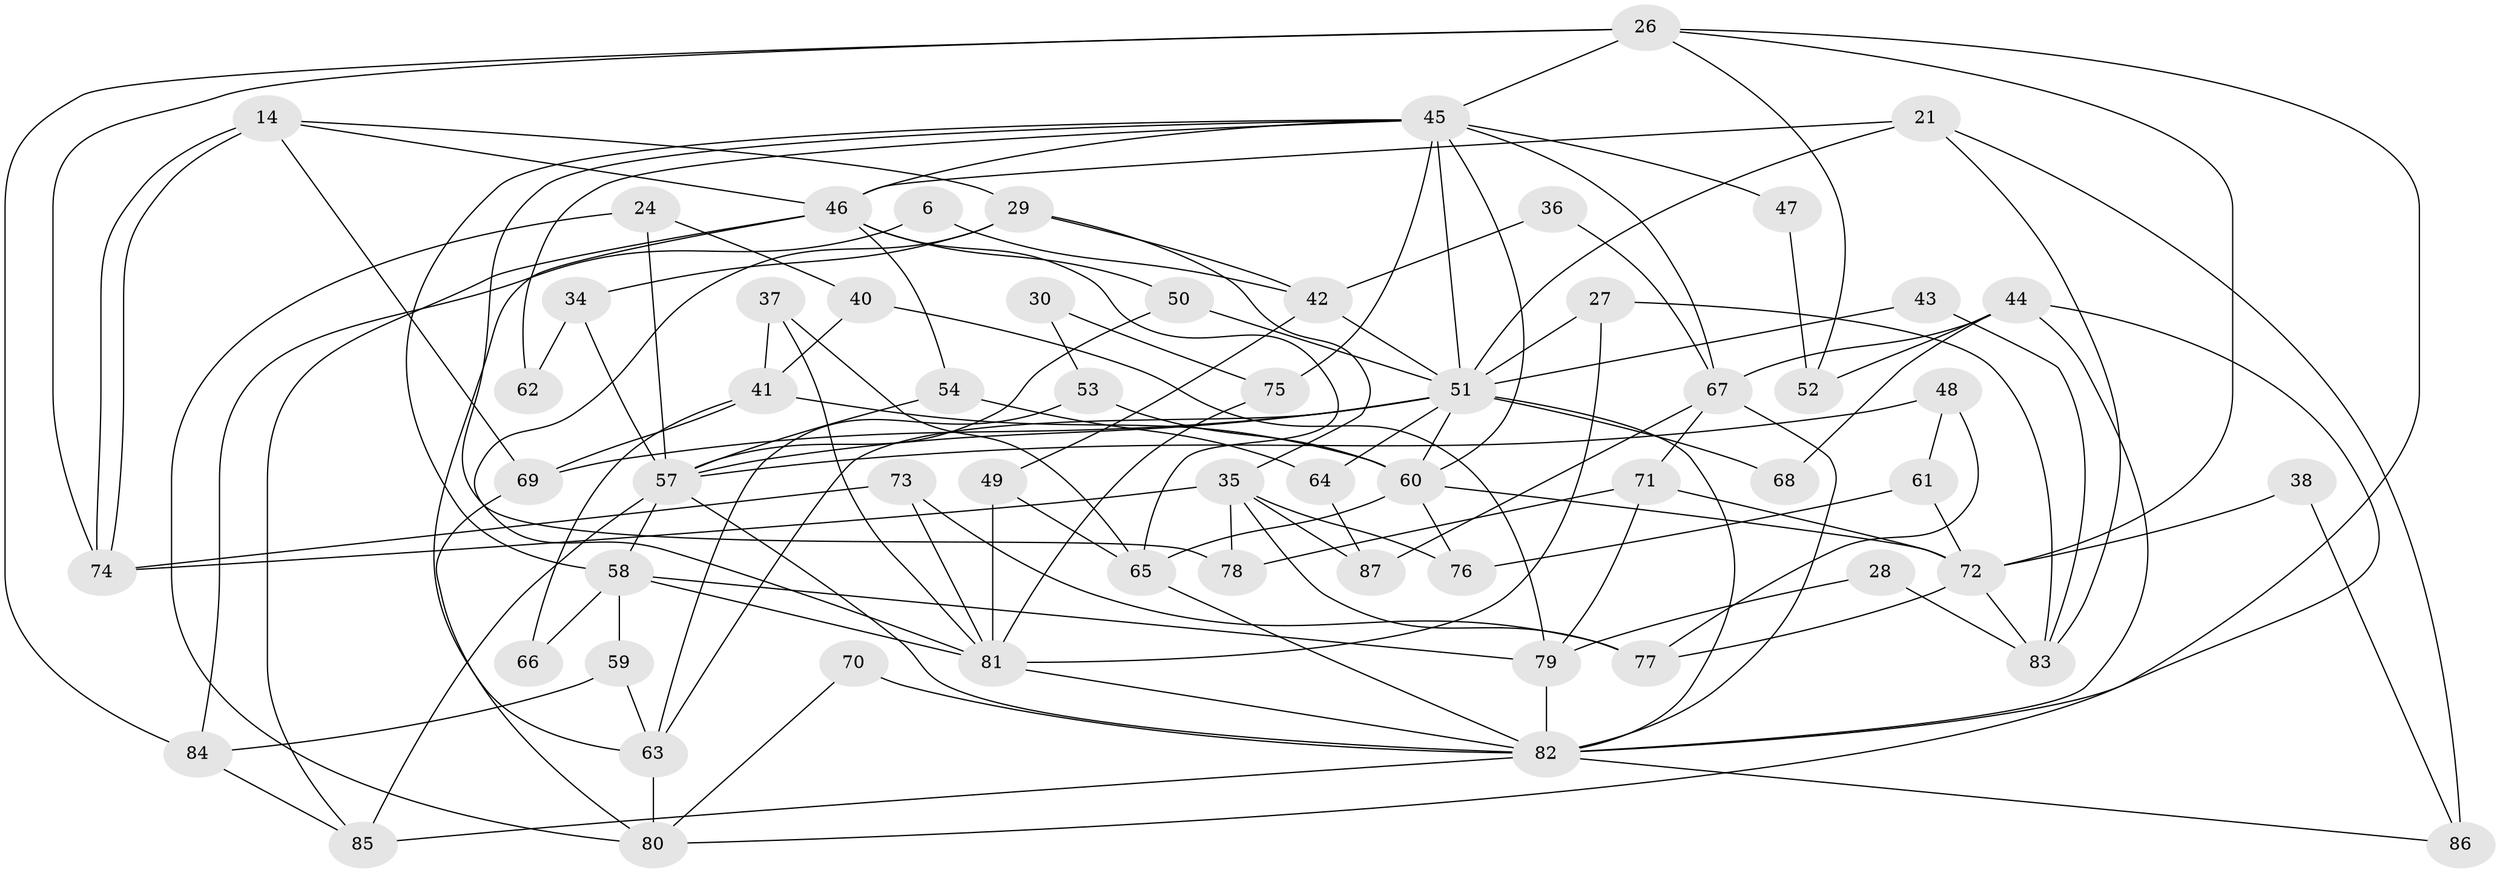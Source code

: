 // original degree distribution, {6: 0.10344827586206896, 9: 0.011494252873563218, 4: 0.20689655172413793, 5: 0.1724137931034483, 2: 0.1724137931034483, 3: 0.27586206896551724, 7: 0.04597701149425287, 8: 0.011494252873563218}
// Generated by graph-tools (version 1.1) at 2025/52/03/04/25 21:52:11]
// undirected, 60 vertices, 129 edges
graph export_dot {
graph [start="1"]
  node [color=gray90,style=filled];
  6;
  14;
  21;
  24;
  26;
  27;
  28;
  29;
  30;
  34;
  35;
  36;
  37;
  38;
  40;
  41;
  42 [super="+10"];
  43;
  44;
  45 [super="+32+23"];
  46 [super="+19"];
  47;
  48;
  49;
  50;
  51 [super="+31+20"];
  52;
  53;
  54;
  57 [super="+22"];
  58 [super="+33"];
  59 [super="+16"];
  60 [super="+56"];
  61;
  62;
  63 [super="+5"];
  64;
  65 [super="+11"];
  66 [super="+4"];
  67 [super="+8+15"];
  68;
  69;
  70;
  71;
  72 [super="+55"];
  73;
  74;
  75;
  76;
  77;
  78;
  79;
  80;
  81 [super="+17+12"];
  82 [super="+9+39"];
  83;
  84;
  85;
  86;
  87;
  6 -- 84;
  6 -- 42;
  14 -- 74;
  14 -- 74;
  14 -- 69;
  14 -- 29;
  14 -- 46;
  21 -- 51 [weight=2];
  21 -- 83;
  21 -- 86;
  21 -- 46;
  24 -- 80;
  24 -- 57;
  24 -- 40;
  26 -- 72 [weight=2];
  26 -- 45 [weight=2];
  26 -- 52;
  26 -- 74;
  26 -- 84;
  26 -- 82;
  27 -- 83;
  27 -- 81;
  27 -- 51;
  28 -- 79;
  28 -- 83;
  29 -- 35;
  29 -- 34;
  29 -- 42;
  29 -- 81;
  30 -- 75;
  30 -- 53;
  34 -- 57;
  34 -- 62;
  35 -- 74;
  35 -- 76;
  35 -- 77;
  35 -- 78;
  35 -- 87;
  36 -- 42;
  36 -- 67;
  37 -- 41;
  37 -- 81;
  37 -- 65;
  38 -- 86;
  38 -- 72;
  40 -- 79;
  40 -- 41;
  41 -- 66 [weight=2];
  41 -- 69;
  41 -- 60;
  42 -- 49;
  42 -- 51 [weight=2];
  43 -- 83;
  43 -- 51;
  44 -- 67 [weight=2];
  44 -- 52;
  44 -- 68;
  44 -- 80;
  44 -- 82;
  45 -- 62;
  45 -- 51 [weight=2];
  45 -- 67 [weight=2];
  45 -- 75;
  45 -- 46;
  45 -- 60;
  45 -- 47;
  45 -- 58 [weight=2];
  45 -- 78;
  46 -- 63 [weight=2];
  46 -- 50;
  46 -- 54;
  46 -- 65;
  46 -- 85;
  47 -- 52;
  48 -- 77;
  48 -- 57;
  48 -- 61;
  49 -- 81;
  49 -- 65;
  50 -- 51;
  50 -- 57;
  51 -- 64;
  51 -- 68;
  51 -- 60 [weight=2];
  51 -- 69;
  51 -- 57;
  51 -- 63 [weight=2];
  51 -- 82 [weight=2];
  53 -- 63;
  53 -- 60;
  54 -- 64;
  54 -- 57;
  57 -- 85;
  57 -- 58;
  57 -- 82;
  58 -- 66;
  58 -- 81;
  58 -- 59;
  58 -- 79;
  59 -- 84;
  59 -- 63;
  60 -- 65;
  60 -- 76;
  60 -- 72;
  61 -- 72;
  61 -- 76;
  63 -- 80;
  64 -- 87;
  65 -- 82;
  67 -- 71;
  67 -- 82;
  67 -- 87;
  69 -- 80;
  70 -- 80;
  70 -- 82;
  71 -- 78;
  71 -- 72;
  71 -- 79;
  72 -- 83;
  72 -- 77;
  73 -- 74;
  73 -- 77;
  73 -- 81;
  75 -- 81;
  79 -- 82;
  81 -- 82 [weight=2];
  82 -- 86;
  82 -- 85;
  84 -- 85;
}
